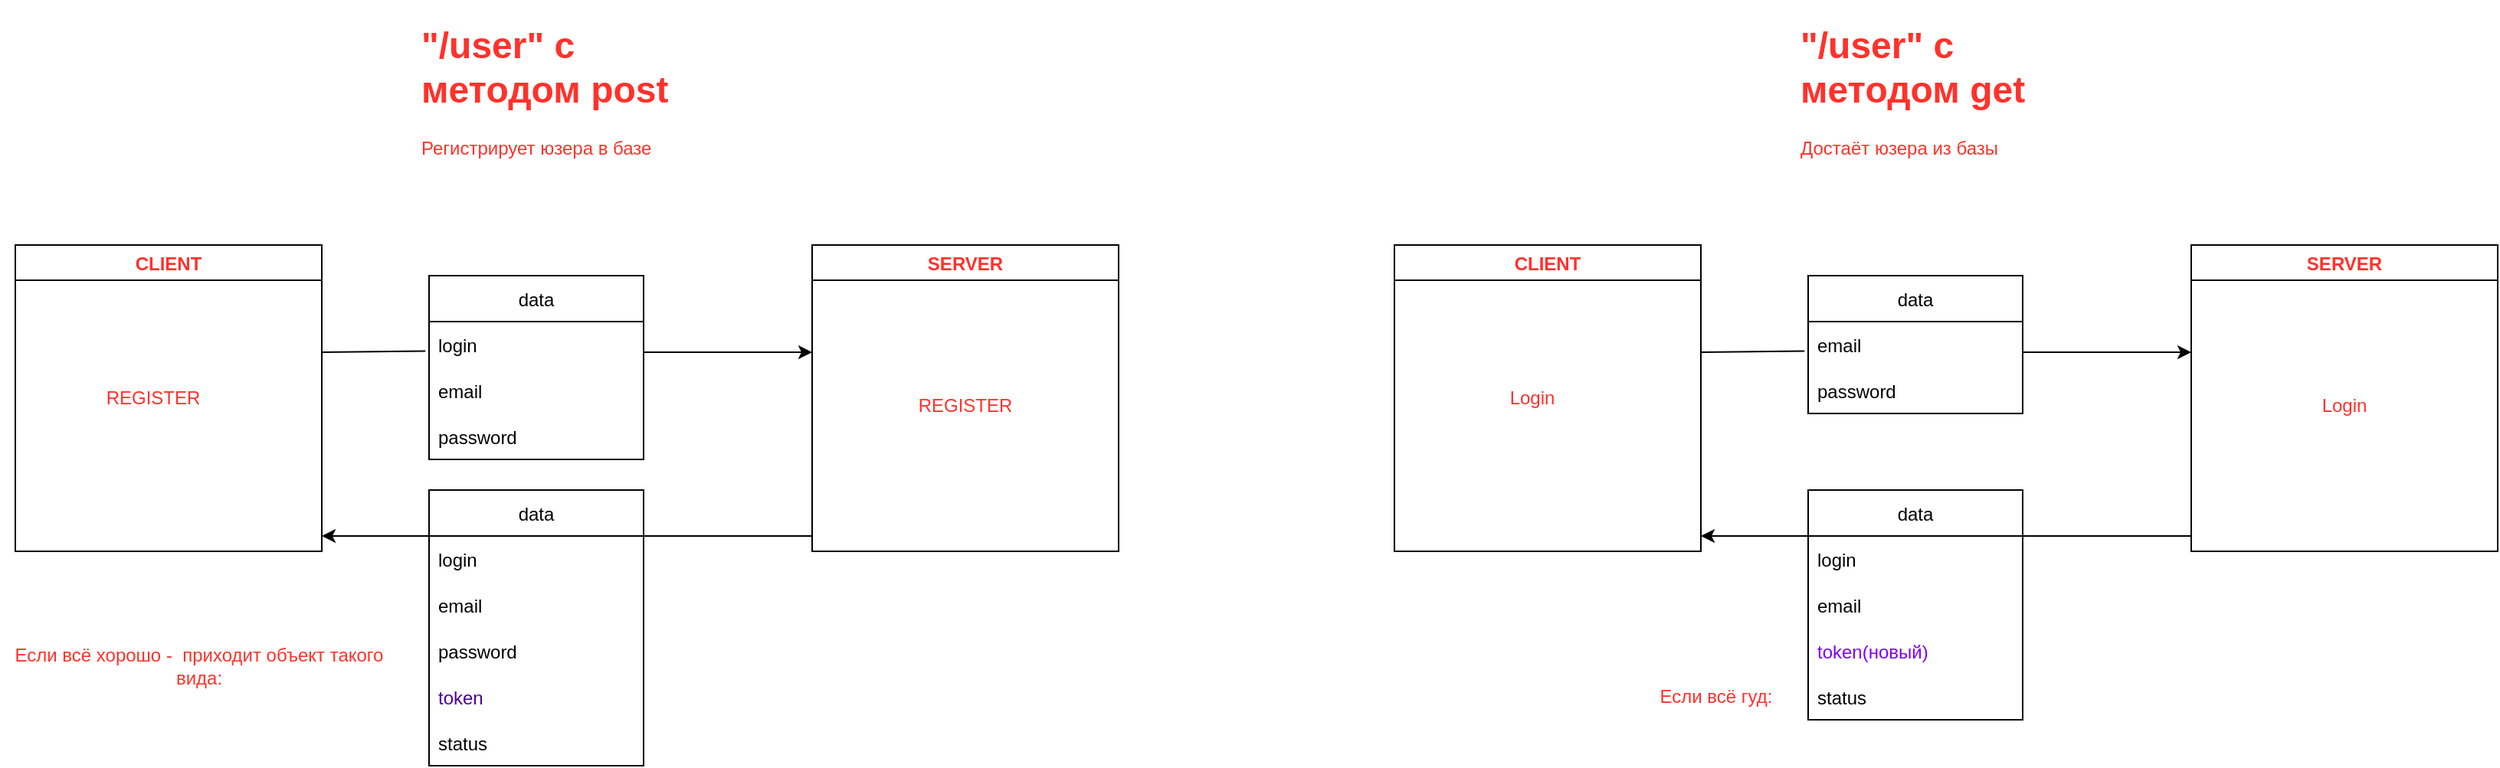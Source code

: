 <mxfile version="16.5.3" type="github">
  <diagram id="8KaR4OAUUscy3S0TZZ_W" name="Page-1">
    <mxGraphModel dx="2249" dy="3100" grid="1" gridSize="10" guides="1" tooltips="1" connect="1" arrows="1" fold="1" page="1" pageScale="1" pageWidth="827" pageHeight="1169" math="0" shadow="0">
      <root>
        <mxCell id="0" />
        <mxCell id="1" parent="0" />
        <mxCell id="CHcgQUL3ZzSHAN2jHfIw-2" value="data" style="swimlane;fontStyle=0;childLayout=stackLayout;horizontal=1;startSize=30;horizontalStack=0;resizeParent=1;resizeParentMax=0;resizeLast=0;collapsible=1;marginBottom=0;" vertex="1" parent="1">
          <mxGeometry x="-460" y="-1570" width="140" height="120" as="geometry" />
        </mxCell>
        <mxCell id="CHcgQUL3ZzSHAN2jHfIw-3" value="login" style="text;strokeColor=none;fillColor=none;align=left;verticalAlign=middle;spacingLeft=4;spacingRight=4;overflow=hidden;points=[[0,0.5],[1,0.5]];portConstraint=eastwest;rotatable=0;" vertex="1" parent="CHcgQUL3ZzSHAN2jHfIw-2">
          <mxGeometry y="30" width="140" height="30" as="geometry" />
        </mxCell>
        <mxCell id="CHcgQUL3ZzSHAN2jHfIw-4" value="email" style="text;strokeColor=none;fillColor=none;align=left;verticalAlign=middle;spacingLeft=4;spacingRight=4;overflow=hidden;points=[[0,0.5],[1,0.5]];portConstraint=eastwest;rotatable=0;" vertex="1" parent="CHcgQUL3ZzSHAN2jHfIw-2">
          <mxGeometry y="60" width="140" height="30" as="geometry" />
        </mxCell>
        <mxCell id="CHcgQUL3ZzSHAN2jHfIw-5" value="password" style="text;strokeColor=none;fillColor=none;align=left;verticalAlign=middle;spacingLeft=4;spacingRight=4;overflow=hidden;points=[[0,0.5],[1,0.5]];portConstraint=eastwest;rotatable=0;" vertex="1" parent="CHcgQUL3ZzSHAN2jHfIw-2">
          <mxGeometry y="90" width="140" height="30" as="geometry" />
        </mxCell>
        <mxCell id="CHcgQUL3ZzSHAN2jHfIw-19" value="&lt;font color=&quot;#ff322b&quot;&gt;Если всё хорошо -&amp;nbsp; приходит объект такого вида:&lt;/font&gt;" style="text;html=1;strokeColor=none;fillColor=none;align=center;verticalAlign=middle;whiteSpace=wrap;rounded=0;" vertex="1" parent="1">
          <mxGeometry x="-740" y="-1330" width="260" height="30" as="geometry" />
        </mxCell>
        <mxCell id="CHcgQUL3ZzSHAN2jHfIw-20" value="SERVER" style="swimlane;fontColor=#FF322B;startSize=23;" vertex="1" parent="1">
          <mxGeometry x="-210" y="-1590" width="200" height="200" as="geometry" />
        </mxCell>
        <mxCell id="CHcgQUL3ZzSHAN2jHfIw-22" value="REGISTER" style="text;html=1;strokeColor=none;fillColor=none;align=center;verticalAlign=middle;whiteSpace=wrap;rounded=0;fontColor=#FF322B;" vertex="1" parent="CHcgQUL3ZzSHAN2jHfIw-20">
          <mxGeometry x="70" y="90" width="60" height="30" as="geometry" />
        </mxCell>
        <mxCell id="CHcgQUL3ZzSHAN2jHfIw-21" value="CLIENT" style="swimlane;fontColor=#FF322B;startSize=23;" vertex="1" parent="1">
          <mxGeometry x="-730" y="-1590" width="200" height="200" as="geometry" />
        </mxCell>
        <mxCell id="CHcgQUL3ZzSHAN2jHfIw-38" value="REGISTER" style="text;html=1;strokeColor=none;fillColor=none;align=center;verticalAlign=middle;whiteSpace=wrap;rounded=0;fontColor=#FF322B;" vertex="1" parent="CHcgQUL3ZzSHAN2jHfIw-21">
          <mxGeometry x="60" y="85" width="60" height="30" as="geometry" />
        </mxCell>
        <mxCell id="CHcgQUL3ZzSHAN2jHfIw-24" value="" style="endArrow=classic;html=1;rounded=0;fontColor=#FF322B;" edge="1" parent="1">
          <mxGeometry width="50" height="50" relative="1" as="geometry">
            <mxPoint x="-320" y="-1520" as="sourcePoint" />
            <mxPoint x="-210" y="-1520" as="targetPoint" />
          </mxGeometry>
        </mxCell>
        <mxCell id="CHcgQUL3ZzSHAN2jHfIw-27" value="" style="endArrow=none;html=1;rounded=0;fontColor=#FF322B;entryX=-0.017;entryY=0.643;entryDx=0;entryDy=0;entryPerimeter=0;" edge="1" parent="1" target="CHcgQUL3ZzSHAN2jHfIw-3">
          <mxGeometry width="50" height="50" relative="1" as="geometry">
            <mxPoint x="-530" y="-1520" as="sourcePoint" />
            <mxPoint x="-420" y="-1580" as="targetPoint" />
          </mxGeometry>
        </mxCell>
        <mxCell id="CHcgQUL3ZzSHAN2jHfIw-30" value="&lt;h1&gt;&quot;/user&quot; с методом post&lt;/h1&gt;&lt;p&gt;Регистрирует юзера в базе&lt;/p&gt;" style="text;html=1;strokeColor=none;fillColor=none;spacing=5;spacingTop=-20;whiteSpace=wrap;overflow=hidden;rounded=0;fontColor=#FF322B;" vertex="1" parent="1">
          <mxGeometry x="-470" y="-1740" width="190" height="120" as="geometry" />
        </mxCell>
        <mxCell id="CHcgQUL3ZzSHAN2jHfIw-32" value="" style="endArrow=none;html=1;rounded=0;fontColor=#FF322B;" edge="1" parent="1">
          <mxGeometry width="50" height="50" relative="1" as="geometry">
            <mxPoint x="-320" y="-1400" as="sourcePoint" />
            <mxPoint x="-210" y="-1400" as="targetPoint" />
          </mxGeometry>
        </mxCell>
        <mxCell id="CHcgQUL3ZzSHAN2jHfIw-33" value="data" style="swimlane;fontStyle=0;childLayout=stackLayout;horizontal=1;startSize=30;horizontalStack=0;resizeParent=1;resizeParentMax=0;resizeLast=0;collapsible=1;marginBottom=0;" vertex="1" parent="1">
          <mxGeometry x="-460" y="-1430" width="140" height="180" as="geometry" />
        </mxCell>
        <mxCell id="CHcgQUL3ZzSHAN2jHfIw-37" value="" style="endArrow=classic;html=1;rounded=0;fontColor=#FF322B;" edge="1" parent="CHcgQUL3ZzSHAN2jHfIw-33">
          <mxGeometry width="50" height="50" relative="1" as="geometry">
            <mxPoint y="30" as="sourcePoint" />
            <mxPoint x="-70" y="30" as="targetPoint" />
          </mxGeometry>
        </mxCell>
        <mxCell id="CHcgQUL3ZzSHAN2jHfIw-34" value="login" style="text;strokeColor=none;fillColor=none;align=left;verticalAlign=middle;spacingLeft=4;spacingRight=4;overflow=hidden;points=[[0,0.5],[1,0.5]];portConstraint=eastwest;rotatable=0;" vertex="1" parent="CHcgQUL3ZzSHAN2jHfIw-33">
          <mxGeometry y="30" width="140" height="30" as="geometry" />
        </mxCell>
        <mxCell id="CHcgQUL3ZzSHAN2jHfIw-35" value="email" style="text;strokeColor=none;fillColor=none;align=left;verticalAlign=middle;spacingLeft=4;spacingRight=4;overflow=hidden;points=[[0,0.5],[1,0.5]];portConstraint=eastwest;rotatable=0;" vertex="1" parent="CHcgQUL3ZzSHAN2jHfIw-33">
          <mxGeometry y="60" width="140" height="30" as="geometry" />
        </mxCell>
        <mxCell id="CHcgQUL3ZzSHAN2jHfIw-36" value="password" style="text;strokeColor=none;fillColor=none;align=left;verticalAlign=middle;spacingLeft=4;spacingRight=4;overflow=hidden;points=[[0,0.5],[1,0.5]];portConstraint=eastwest;rotatable=0;" vertex="1" parent="CHcgQUL3ZzSHAN2jHfIw-33">
          <mxGeometry y="90" width="140" height="30" as="geometry" />
        </mxCell>
        <mxCell id="CHcgQUL3ZzSHAN2jHfIw-58" value="token" style="text;strokeColor=none;fillColor=none;align=left;verticalAlign=middle;spacingLeft=4;spacingRight=4;overflow=hidden;points=[[0,0.5],[1,0.5]];portConstraint=eastwest;rotatable=0;fontColor=#4C0099;" vertex="1" parent="CHcgQUL3ZzSHAN2jHfIw-33">
          <mxGeometry y="120" width="140" height="30" as="geometry" />
        </mxCell>
        <mxCell id="CHcgQUL3ZzSHAN2jHfIw-59" value="status" style="text;strokeColor=none;fillColor=none;align=left;verticalAlign=middle;spacingLeft=4;spacingRight=4;overflow=hidden;points=[[0,0.5],[1,0.5]];portConstraint=eastwest;rotatable=0;" vertex="1" parent="CHcgQUL3ZzSHAN2jHfIw-33">
          <mxGeometry y="150" width="140" height="30" as="geometry" />
        </mxCell>
        <mxCell id="CHcgQUL3ZzSHAN2jHfIw-39" value="data" style="swimlane;fontStyle=0;childLayout=stackLayout;horizontal=1;startSize=30;horizontalStack=0;resizeParent=1;resizeParentMax=0;resizeLast=0;collapsible=1;marginBottom=0;" vertex="1" parent="1">
          <mxGeometry x="440" y="-1570" width="140" height="90" as="geometry" />
        </mxCell>
        <mxCell id="CHcgQUL3ZzSHAN2jHfIw-41" value="email" style="text;strokeColor=none;fillColor=none;align=left;verticalAlign=middle;spacingLeft=4;spacingRight=4;overflow=hidden;points=[[0,0.5],[1,0.5]];portConstraint=eastwest;rotatable=0;" vertex="1" parent="CHcgQUL3ZzSHAN2jHfIw-39">
          <mxGeometry y="30" width="140" height="30" as="geometry" />
        </mxCell>
        <mxCell id="CHcgQUL3ZzSHAN2jHfIw-42" value="password" style="text;strokeColor=none;fillColor=none;align=left;verticalAlign=middle;spacingLeft=4;spacingRight=4;overflow=hidden;points=[[0,0.5],[1,0.5]];portConstraint=eastwest;rotatable=0;" vertex="1" parent="CHcgQUL3ZzSHAN2jHfIw-39">
          <mxGeometry y="60" width="140" height="30" as="geometry" />
        </mxCell>
        <mxCell id="CHcgQUL3ZzSHAN2jHfIw-43" value="&lt;font color=&quot;#ff322b&quot;&gt;Если всё гуд:&lt;/font&gt;" style="text;html=1;strokeColor=none;fillColor=none;align=center;verticalAlign=middle;whiteSpace=wrap;rounded=0;" vertex="1" parent="1">
          <mxGeometry x="250" y="-1310" width="260" height="30" as="geometry" />
        </mxCell>
        <mxCell id="CHcgQUL3ZzSHAN2jHfIw-44" value="SERVER" style="swimlane;fontColor=#FF322B;startSize=23;" vertex="1" parent="1">
          <mxGeometry x="690" y="-1590" width="200" height="200" as="geometry" />
        </mxCell>
        <mxCell id="CHcgQUL3ZzSHAN2jHfIw-45" value="Login" style="text;html=1;strokeColor=none;fillColor=none;align=center;verticalAlign=middle;whiteSpace=wrap;rounded=0;fontColor=#FF322B;" vertex="1" parent="CHcgQUL3ZzSHAN2jHfIw-44">
          <mxGeometry x="70" y="90" width="60" height="30" as="geometry" />
        </mxCell>
        <mxCell id="CHcgQUL3ZzSHAN2jHfIw-46" value="CLIENT" style="swimlane;fontColor=#FF322B;startSize=23;" vertex="1" parent="1">
          <mxGeometry x="170" y="-1590" width="200" height="200" as="geometry" />
        </mxCell>
        <mxCell id="CHcgQUL3ZzSHAN2jHfIw-47" value="Login" style="text;html=1;strokeColor=none;fillColor=none;align=center;verticalAlign=middle;whiteSpace=wrap;rounded=0;fontColor=#FF322B;" vertex="1" parent="CHcgQUL3ZzSHAN2jHfIw-46">
          <mxGeometry x="60" y="85" width="60" height="30" as="geometry" />
        </mxCell>
        <mxCell id="CHcgQUL3ZzSHAN2jHfIw-48" value="" style="endArrow=classic;html=1;rounded=0;fontColor=#FF322B;" edge="1" parent="1">
          <mxGeometry width="50" height="50" relative="1" as="geometry">
            <mxPoint x="580" y="-1520" as="sourcePoint" />
            <mxPoint x="690" y="-1520" as="targetPoint" />
          </mxGeometry>
        </mxCell>
        <mxCell id="CHcgQUL3ZzSHAN2jHfIw-49" value="" style="endArrow=none;html=1;rounded=0;fontColor=#FF322B;entryX=-0.017;entryY=0.643;entryDx=0;entryDy=0;entryPerimeter=0;" edge="1" parent="1">
          <mxGeometry width="50" height="50" relative="1" as="geometry">
            <mxPoint x="370" y="-1520" as="sourcePoint" />
            <mxPoint x="437.62" y="-1520.71" as="targetPoint" />
          </mxGeometry>
        </mxCell>
        <mxCell id="CHcgQUL3ZzSHAN2jHfIw-50" value="&lt;h1&gt;&quot;/user&quot; с методом get&lt;/h1&gt;&lt;p&gt;Достаёт юзера из базы&lt;/p&gt;" style="text;html=1;strokeColor=none;fillColor=none;spacing=5;spacingTop=-20;whiteSpace=wrap;overflow=hidden;rounded=0;fontColor=#FF322B;" vertex="1" parent="1">
          <mxGeometry x="430" y="-1740" width="190" height="120" as="geometry" />
        </mxCell>
        <mxCell id="CHcgQUL3ZzSHAN2jHfIw-51" value="" style="endArrow=none;html=1;rounded=0;fontColor=#FF322B;" edge="1" parent="1">
          <mxGeometry width="50" height="50" relative="1" as="geometry">
            <mxPoint x="580" y="-1400" as="sourcePoint" />
            <mxPoint x="690" y="-1400" as="targetPoint" />
          </mxGeometry>
        </mxCell>
        <mxCell id="CHcgQUL3ZzSHAN2jHfIw-52" value="data" style="swimlane;fontStyle=0;childLayout=stackLayout;horizontal=1;startSize=30;horizontalStack=0;resizeParent=1;resizeParentMax=0;resizeLast=0;collapsible=1;marginBottom=0;" vertex="1" parent="1">
          <mxGeometry x="440" y="-1430" width="140" height="150" as="geometry" />
        </mxCell>
        <mxCell id="CHcgQUL3ZzSHAN2jHfIw-53" value="" style="endArrow=classic;html=1;rounded=0;fontColor=#FF322B;" edge="1" parent="CHcgQUL3ZzSHAN2jHfIw-52">
          <mxGeometry width="50" height="50" relative="1" as="geometry">
            <mxPoint y="30" as="sourcePoint" />
            <mxPoint x="-70" y="30" as="targetPoint" />
          </mxGeometry>
        </mxCell>
        <mxCell id="CHcgQUL3ZzSHAN2jHfIw-54" value="login" style="text;strokeColor=none;fillColor=none;align=left;verticalAlign=middle;spacingLeft=4;spacingRight=4;overflow=hidden;points=[[0,0.5],[1,0.5]];portConstraint=eastwest;rotatable=0;" vertex="1" parent="CHcgQUL3ZzSHAN2jHfIw-52">
          <mxGeometry y="30" width="140" height="30" as="geometry" />
        </mxCell>
        <mxCell id="CHcgQUL3ZzSHAN2jHfIw-55" value="email" style="text;strokeColor=none;fillColor=none;align=left;verticalAlign=middle;spacingLeft=4;spacingRight=4;overflow=hidden;points=[[0,0.5],[1,0.5]];portConstraint=eastwest;rotatable=0;" vertex="1" parent="CHcgQUL3ZzSHAN2jHfIw-52">
          <mxGeometry y="60" width="140" height="30" as="geometry" />
        </mxCell>
        <mxCell id="CHcgQUL3ZzSHAN2jHfIw-56" value="token(новый)" style="text;strokeColor=none;fillColor=none;align=left;verticalAlign=middle;spacingLeft=4;spacingRight=4;overflow=hidden;points=[[0,0.5],[1,0.5]];portConstraint=eastwest;rotatable=0;fontColor=#7F00FF;" vertex="1" parent="CHcgQUL3ZzSHAN2jHfIw-52">
          <mxGeometry y="90" width="140" height="30" as="geometry" />
        </mxCell>
        <mxCell id="CHcgQUL3ZzSHAN2jHfIw-60" value="status" style="text;strokeColor=none;fillColor=none;align=left;verticalAlign=middle;spacingLeft=4;spacingRight=4;overflow=hidden;points=[[0,0.5],[1,0.5]];portConstraint=eastwest;rotatable=0;" vertex="1" parent="CHcgQUL3ZzSHAN2jHfIw-52">
          <mxGeometry y="120" width="140" height="30" as="geometry" />
        </mxCell>
      </root>
    </mxGraphModel>
  </diagram>
</mxfile>
